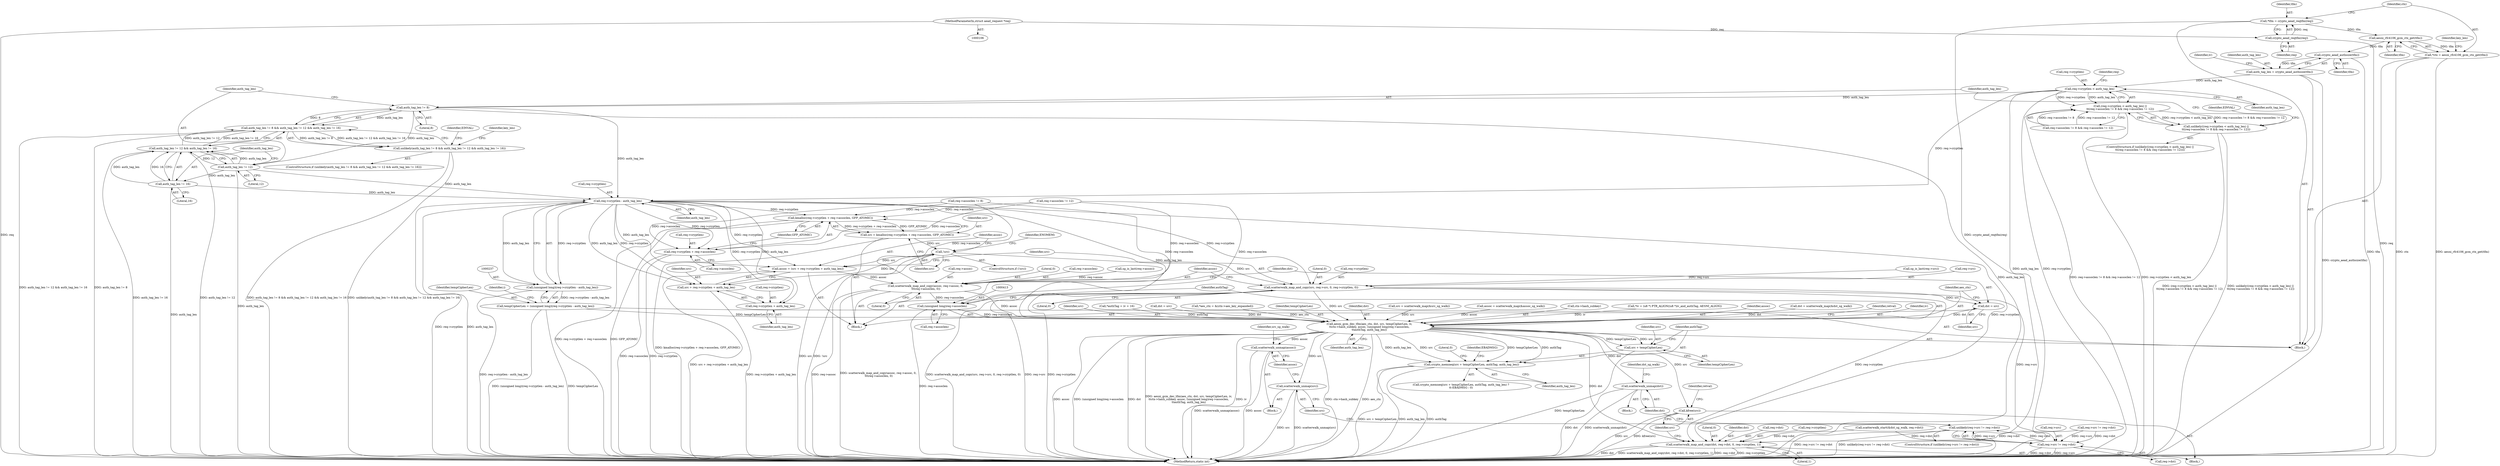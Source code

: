 digraph "0_linux_ccfe8c3f7e52ae83155cb038753f4c75b774ca8a@API" {
"1000130" [label="(Call,*tfm = crypto_aead_reqtfm(req))"];
"1000132" [label="(Call,crypto_aead_reqtfm(req))"];
"1000107" [label="(MethodParameterIn,struct aead_request *req)"];
"1000137" [label="(Call,aesni_rfc4106_gcm_ctx_get(tfm))"];
"1000135" [label="(Call,*ctx = aesni_rfc4106_gcm_ctx_get(tfm))"];
"1000157" [label="(Call,crypto_aead_authsize(tfm))"];
"1000155" [label="(Call,auth_tag_len = crypto_aead_authsize(tfm))"];
"1000183" [label="(Call,req->cryptlen < auth_tag_len)"];
"1000182" [label="(Call,(req->cryptlen < auth_tag_len) ||\n\t\t(req->assoclen != 8 && req->assoclen != 12))"];
"1000181" [label="(Call,unlikely((req->cryptlen < auth_tag_len) ||\n\t\t(req->assoclen != 8 && req->assoclen != 12)))"];
"1000205" [label="(Call,auth_tag_len != 8)"];
"1000204" [label="(Call,auth_tag_len != 8 && auth_tag_len != 12 && auth_tag_len != 16)"];
"1000203" [label="(Call,unlikely(auth_tag_len != 8 && auth_tag_len != 12 && auth_tag_len != 16))"];
"1000209" [label="(Call,auth_tag_len != 12)"];
"1000208" [label="(Call,auth_tag_len != 12 && auth_tag_len != 16)"];
"1000212" [label="(Call,auth_tag_len != 16)"];
"1000238" [label="(Call,req->cryptlen - auth_tag_len)"];
"1000236" [label="(Call,(unsigned long)(req->cryptlen - auth_tag_len))"];
"1000234" [label="(Call,tempCipherLen = (unsigned long)(req->cryptlen - auth_tag_len))"];
"1000402" [label="(Call,aesni_gcm_dec_tfm(aes_ctx, dst, src, tempCipherLen, iv,\n\t\tctx->hash_subkey, assoc, (unsigned long)req->assoclen,\n\t\tauthTag, auth_tag_len))"];
"1000422" [label="(Call,crypto_memneq(src + tempCipherLen, authTag, auth_tag_len))"];
"1000423" [label="(Call,src + tempCipherLen)"];
"1000444" [label="(Call,scatterwalk_unmap(dst))"];
"1000451" [label="(Call,scatterwalk_unmap(src))"];
"1000453" [label="(Call,scatterwalk_unmap(assoc))"];
"1000467" [label="(Call,scatterwalk_map_and_copy(dst, req->dst, 0, req->cryptlen, 1))"];
"1000477" [label="(Call,kfree(src))"];
"1000355" [label="(Call,kmalloc(req->cryptlen + req->assoclen, GFP_ATOMIC))"];
"1000353" [label="(Call,src = kmalloc(req->cryptlen + req->assoclen, GFP_ATOMIC))"];
"1000365" [label="(Call,!src)"];
"1000370" [label="(Call,assoc = (src + req->cryptlen + auth_tag_len))"];
"1000389" [label="(Call,scatterwalk_map_and_copy(assoc, req->assoc, 0,\n \t\t\treq->assoclen, 0))"];
"1000412" [label="(Call,(unsigned long)req->assoclen)"];
"1000372" [label="(Call,src + req->cryptlen + auth_tag_len)"];
"1000379" [label="(Call,scatterwalk_map_and_copy(src, req->src, 0, req->cryptlen, 0))"];
"1000399" [label="(Call,dst = src)"];
"1000436" [label="(Call,req->src != req->dst)"];
"1000435" [label="(Call,unlikely(req->src != req->dst))"];
"1000356" [label="(Call,req->cryptlen + req->assoclen)"];
"1000374" [label="(Call,req->cryptlen + auth_tag_len)"];
"1000405" [label="(Identifier,src)"];
"1000238" [label="(Call,req->cryptlen - auth_tag_len)"];
"1000206" [label="(Identifier,auth_tag_len)"];
"1000395" [label="(Call,req->assoclen)"];
"1000389" [label="(Call,scatterwalk_map_and_copy(assoc, req->assoc, 0,\n \t\t\treq->assoclen, 0))"];
"1000401" [label="(Identifier,src)"];
"1000478" [label="(Identifier,src)"];
"1000422" [label="(Call,crypto_memneq(src + tempCipherLen, authTag, auth_tag_len))"];
"1000357" [label="(Call,req->cryptlen)"];
"1000425" [label="(Identifier,tempCipherLen)"];
"1000378" [label="(Identifier,auth_tag_len)"];
"1000364" [label="(ControlStructure,if (!src))"];
"1000130" [label="(Call,*tfm = crypto_aead_reqtfm(req))"];
"1000430" [label="(Literal,0)"];
"1000332" [label="(Call,req->src != req->dst)"];
"1000444" [label="(Call,scatterwalk_unmap(dst))"];
"1000466" [label="(Block,)"];
"1000136" [label="(Identifier,ctx)"];
"1000400" [label="(Identifier,dst)"];
"1000480" [label="(Identifier,retval)"];
"1000235" [label="(Identifier,tempCipherLen)"];
"1000171" [label="(Call,*authTag = iv + 16)"];
"1000467" [label="(Call,scatterwalk_map_and_copy(dst, req->dst, 0, req->cryptlen, 1))"];
"1000327" [label="(Call,dst = src)"];
"1000184" [label="(Call,req->cryptlen)"];
"1000213" [label="(Identifier,auth_tag_len)"];
"1000380" [label="(Identifier,src)"];
"1000472" [label="(Literal,0)"];
"1000188" [label="(Call,req->assoclen != 8 && req->assoclen != 12)"];
"1000421" [label="(Call,crypto_memneq(src + tempCipherLen, authTag, auth_tag_len) ?\n\t\t-EBADMSG : 0)"];
"1000468" [label="(Identifier,dst)"];
"1000239" [label="(Call,req->cryptlen)"];
"1000433" [label="(Block,)"];
"1000148" [label="(Call,*aes_ctx = &(ctx->aes_key_expanded))"];
"1000205" [label="(Call,auth_tag_len != 8)"];
"1000402" [label="(Call,aesni_gcm_dec_tfm(aes_ctx, dst, src, tempCipherLen, iv,\n\t\tctx->hash_subkey, assoc, (unsigned long)req->assoclen,\n\t\tauthTag, auth_tag_len))"];
"1000194" [label="(Call,req->assoclen != 12)"];
"1000384" [label="(Literal,0)"];
"1000208" [label="(Call,auth_tag_len != 12 && auth_tag_len != 16)"];
"1000477" [label="(Call,kfree(src))"];
"1000374" [label="(Call,req->cryptlen + auth_tag_len)"];
"1000451" [label="(Call,scatterwalk_unmap(src))"];
"1000406" [label="(Identifier,tempCipherLen)"];
"1000214" [label="(Literal,16)"];
"1000373" [label="(Identifier,src)"];
"1000404" [label="(Identifier,dst)"];
"1000340" [label="(Call,scatterwalk_start(&dst_sg_walk, req->dst))"];
"1000385" [label="(Call,req->cryptlen)"];
"1000131" [label="(Identifier,tfm)"];
"1000448" [label="(Identifier,dst_sg_walk)"];
"1000297" [label="(Call,sg_is_last(req->assoc))"];
"1000317" [label="(Call,src = scatterwalk_map(&src_sg_walk))"];
"1000156" [label="(Identifier,auth_tag_len)"];
"1000204" [label="(Call,auth_tag_len != 8 && auth_tag_len != 12 && auth_tag_len != 16)"];
"1000322" [label="(Call,assoc = scatterwalk_map(&assoc_sg_walk))"];
"1000236" [label="(Call,(unsigned long)(req->cryptlen - auth_tag_len))"];
"1000137" [label="(Call,aesni_rfc4106_gcm_ctx_get(tfm))"];
"1000217" [label="(Identifier,EINVAL)"];
"1000155" [label="(Call,auth_tag_len = crypto_aead_authsize(tfm))"];
"1000469" [label="(Call,req->dst)"];
"1000370" [label="(Call,assoc = (src + req->cryptlen + auth_tag_len))"];
"1000180" [label="(ControlStructure,if (unlikely((req->cryptlen < auth_tag_len) ||\n\t\t(req->assoclen != 8 && req->assoclen != 12))))"];
"1000158" [label="(Identifier,tfm)"];
"1000132" [label="(Call,crypto_aead_reqtfm(req))"];
"1000211" [label="(Literal,12)"];
"1000417" [label="(Identifier,authTag)"];
"1000202" [label="(ControlStructure,if (unlikely(auth_tag_len != 8 && auth_tag_len != 12 && auth_tag_len != 16)))"];
"1000418" [label="(Identifier,auth_tag_len)"];
"1000141" [label="(Identifier,key_len)"];
"1000133" [label="(Identifier,req)"];
"1000412" [label="(Call,(unsigned long)req->assoclen)"];
"1000245" [label="(Identifier,i)"];
"1000390" [label="(Identifier,assoc)"];
"1000354" [label="(Identifier,src)"];
"1000427" [label="(Identifier,auth_tag_len)"];
"1000293" [label="(Call,sg_is_last(req->src))"];
"1000207" [label="(Literal,8)"];
"1000457" [label="(Identifier,src_sg_walk)"];
"1000440" [label="(Call,req->dst)"];
"1000452" [label="(Identifier,src)"];
"1000182" [label="(Call,(req->cryptlen < auth_tag_len) ||\n\t\t(req->assoclen != 8 && req->assoclen != 12))"];
"1000453" [label="(Call,scatterwalk_unmap(assoc))"];
"1000436" [label="(Call,req->src != req->dst)"];
"1000481" [label="(MethodReturn,static int)"];
"1000398" [label="(Literal,0)"];
"1000435" [label="(Call,unlikely(req->src != req->dst))"];
"1000360" [label="(Call,req->assoclen)"];
"1000203" [label="(Call,unlikely(auth_tag_len != 8 && auth_tag_len != 12 && auth_tag_len != 16))"];
"1000222" [label="(Identifier,key_len)"];
"1000443" [label="(Block,)"];
"1000187" [label="(Identifier,auth_tag_len)"];
"1000391" [label="(Call,req->assoc)"];
"1000403" [label="(Identifier,aes_ctx)"];
"1000408" [label="(Call,ctx->hash_subkey)"];
"1000135" [label="(Call,*ctx = aesni_rfc4106_gcm_ctx_get(tfm))"];
"1000363" [label="(Identifier,GFP_ATOMIC)"];
"1000414" [label="(Call,req->assoclen)"];
"1000189" [label="(Call,req->assoclen != 8)"];
"1000445" [label="(Identifier,dst)"];
"1000242" [label="(Identifier,auth_tag_len)"];
"1000161" [label="(Call,*iv = (u8 *) PTR_ALIGN((u8 *)iv_and_authTag, AESNI_ALIGN))"];
"1000366" [label="(Identifier,src)"];
"1000424" [label="(Identifier,src)"];
"1000138" [label="(Identifier,tfm)"];
"1000381" [label="(Call,req->src)"];
"1000365" [label="(Call,!src)"];
"1000191" [label="(Identifier,req)"];
"1000379" [label="(Call,scatterwalk_map_and_copy(src, req->src, 0, req->cryptlen, 0))"];
"1000210" [label="(Identifier,auth_tag_len)"];
"1000399" [label="(Call,dst = src)"];
"1000355" [label="(Call,kmalloc(req->cryptlen + req->assoclen, GFP_ATOMIC))"];
"1000353" [label="(Call,src = kmalloc(req->cryptlen + req->assoclen, GFP_ATOMIC))"];
"1000371" [label="(Identifier,assoc)"];
"1000429" [label="(Identifier,EBADMSG)"];
"1000454" [label="(Identifier,assoc)"];
"1000369" [label="(Identifier,ENOMEM)"];
"1000476" [label="(Literal,1)"];
"1000209" [label="(Call,auth_tag_len != 12)"];
"1000423" [label="(Call,src + tempCipherLen)"];
"1000212" [label="(Call,auth_tag_len != 16)"];
"1000356" [label="(Call,req->cryptlen + req->assoclen)"];
"1000372" [label="(Call,src + req->cryptlen + auth_tag_len)"];
"1000426" [label="(Identifier,authTag)"];
"1000437" [label="(Call,req->src)"];
"1000234" [label="(Call,tempCipherLen = (unsigned long)(req->cryptlen - auth_tag_len))"];
"1000411" [label="(Identifier,assoc)"];
"1000473" [label="(Call,req->cryptlen)"];
"1000181" [label="(Call,unlikely((req->cryptlen < auth_tag_len) ||\n\t\t(req->assoclen != 8 && req->assoclen != 12)))"];
"1000346" [label="(Call,dst = scatterwalk_map(&dst_sg_walk))"];
"1000183" [label="(Call,req->cryptlen < auth_tag_len)"];
"1000388" [label="(Literal,0)"];
"1000394" [label="(Literal,0)"];
"1000375" [label="(Call,req->cryptlen)"];
"1000434" [label="(ControlStructure,if (unlikely(req->src != req->dst)))"];
"1000162" [label="(Identifier,iv)"];
"1000201" [label="(Identifier,EINVAL)"];
"1000107" [label="(MethodParameterIn,struct aead_request *req)"];
"1000108" [label="(Block,)"];
"1000420" [label="(Identifier,retval)"];
"1000407" [label="(Identifier,iv)"];
"1000157" [label="(Call,crypto_aead_authsize(tfm))"];
"1000352" [label="(Block,)"];
"1000130" -> "1000108"  [label="AST: "];
"1000130" -> "1000132"  [label="CFG: "];
"1000131" -> "1000130"  [label="AST: "];
"1000132" -> "1000130"  [label="AST: "];
"1000136" -> "1000130"  [label="CFG: "];
"1000130" -> "1000481"  [label="DDG: crypto_aead_reqtfm(req)"];
"1000132" -> "1000130"  [label="DDG: req"];
"1000130" -> "1000137"  [label="DDG: tfm"];
"1000132" -> "1000133"  [label="CFG: "];
"1000133" -> "1000132"  [label="AST: "];
"1000132" -> "1000481"  [label="DDG: req"];
"1000107" -> "1000132"  [label="DDG: req"];
"1000107" -> "1000106"  [label="AST: "];
"1000107" -> "1000481"  [label="DDG: req"];
"1000137" -> "1000135"  [label="AST: "];
"1000137" -> "1000138"  [label="CFG: "];
"1000138" -> "1000137"  [label="AST: "];
"1000135" -> "1000137"  [label="CFG: "];
"1000137" -> "1000135"  [label="DDG: tfm"];
"1000137" -> "1000157"  [label="DDG: tfm"];
"1000135" -> "1000108"  [label="AST: "];
"1000136" -> "1000135"  [label="AST: "];
"1000141" -> "1000135"  [label="CFG: "];
"1000135" -> "1000481"  [label="DDG: ctx"];
"1000135" -> "1000481"  [label="DDG: aesni_rfc4106_gcm_ctx_get(tfm)"];
"1000157" -> "1000155"  [label="AST: "];
"1000157" -> "1000158"  [label="CFG: "];
"1000158" -> "1000157"  [label="AST: "];
"1000155" -> "1000157"  [label="CFG: "];
"1000157" -> "1000481"  [label="DDG: tfm"];
"1000157" -> "1000155"  [label="DDG: tfm"];
"1000155" -> "1000108"  [label="AST: "];
"1000156" -> "1000155"  [label="AST: "];
"1000162" -> "1000155"  [label="CFG: "];
"1000155" -> "1000481"  [label="DDG: crypto_aead_authsize(tfm)"];
"1000155" -> "1000183"  [label="DDG: auth_tag_len"];
"1000183" -> "1000182"  [label="AST: "];
"1000183" -> "1000187"  [label="CFG: "];
"1000184" -> "1000183"  [label="AST: "];
"1000187" -> "1000183"  [label="AST: "];
"1000191" -> "1000183"  [label="CFG: "];
"1000182" -> "1000183"  [label="CFG: "];
"1000183" -> "1000481"  [label="DDG: auth_tag_len"];
"1000183" -> "1000481"  [label="DDG: req->cryptlen"];
"1000183" -> "1000182"  [label="DDG: req->cryptlen"];
"1000183" -> "1000182"  [label="DDG: auth_tag_len"];
"1000183" -> "1000205"  [label="DDG: auth_tag_len"];
"1000183" -> "1000238"  [label="DDG: req->cryptlen"];
"1000182" -> "1000181"  [label="AST: "];
"1000182" -> "1000188"  [label="CFG: "];
"1000188" -> "1000182"  [label="AST: "];
"1000181" -> "1000182"  [label="CFG: "];
"1000182" -> "1000481"  [label="DDG: req->assoclen != 8 && req->assoclen != 12"];
"1000182" -> "1000481"  [label="DDG: req->cryptlen < auth_tag_len"];
"1000182" -> "1000181"  [label="DDG: req->cryptlen < auth_tag_len"];
"1000182" -> "1000181"  [label="DDG: req->assoclen != 8 && req->assoclen != 12"];
"1000188" -> "1000182"  [label="DDG: req->assoclen != 8"];
"1000188" -> "1000182"  [label="DDG: req->assoclen != 12"];
"1000181" -> "1000180"  [label="AST: "];
"1000201" -> "1000181"  [label="CFG: "];
"1000206" -> "1000181"  [label="CFG: "];
"1000181" -> "1000481"  [label="DDG: (req->cryptlen < auth_tag_len) ||\n\t\t(req->assoclen != 8 && req->assoclen != 12)"];
"1000181" -> "1000481"  [label="DDG: unlikely((req->cryptlen < auth_tag_len) ||\n\t\t(req->assoclen != 8 && req->assoclen != 12))"];
"1000205" -> "1000204"  [label="AST: "];
"1000205" -> "1000207"  [label="CFG: "];
"1000206" -> "1000205"  [label="AST: "];
"1000207" -> "1000205"  [label="AST: "];
"1000210" -> "1000205"  [label="CFG: "];
"1000204" -> "1000205"  [label="CFG: "];
"1000205" -> "1000481"  [label="DDG: auth_tag_len"];
"1000205" -> "1000204"  [label="DDG: auth_tag_len"];
"1000205" -> "1000204"  [label="DDG: 8"];
"1000205" -> "1000209"  [label="DDG: auth_tag_len"];
"1000205" -> "1000238"  [label="DDG: auth_tag_len"];
"1000204" -> "1000203"  [label="AST: "];
"1000204" -> "1000208"  [label="CFG: "];
"1000208" -> "1000204"  [label="AST: "];
"1000203" -> "1000204"  [label="CFG: "];
"1000204" -> "1000481"  [label="DDG: auth_tag_len != 12 && auth_tag_len != 16"];
"1000204" -> "1000481"  [label="DDG: auth_tag_len != 8"];
"1000204" -> "1000203"  [label="DDG: auth_tag_len != 8"];
"1000204" -> "1000203"  [label="DDG: auth_tag_len != 12 && auth_tag_len != 16"];
"1000208" -> "1000204"  [label="DDG: auth_tag_len != 12"];
"1000208" -> "1000204"  [label="DDG: auth_tag_len != 16"];
"1000203" -> "1000202"  [label="AST: "];
"1000217" -> "1000203"  [label="CFG: "];
"1000222" -> "1000203"  [label="CFG: "];
"1000203" -> "1000481"  [label="DDG: unlikely(auth_tag_len != 8 && auth_tag_len != 12 && auth_tag_len != 16)"];
"1000203" -> "1000481"  [label="DDG: auth_tag_len != 8 && auth_tag_len != 12 && auth_tag_len != 16"];
"1000209" -> "1000208"  [label="AST: "];
"1000209" -> "1000211"  [label="CFG: "];
"1000210" -> "1000209"  [label="AST: "];
"1000211" -> "1000209"  [label="AST: "];
"1000213" -> "1000209"  [label="CFG: "];
"1000208" -> "1000209"  [label="CFG: "];
"1000209" -> "1000481"  [label="DDG: auth_tag_len"];
"1000209" -> "1000208"  [label="DDG: auth_tag_len"];
"1000209" -> "1000208"  [label="DDG: 12"];
"1000209" -> "1000212"  [label="DDG: auth_tag_len"];
"1000209" -> "1000238"  [label="DDG: auth_tag_len"];
"1000208" -> "1000212"  [label="CFG: "];
"1000212" -> "1000208"  [label="AST: "];
"1000208" -> "1000481"  [label="DDG: auth_tag_len != 12"];
"1000208" -> "1000481"  [label="DDG: auth_tag_len != 16"];
"1000212" -> "1000208"  [label="DDG: auth_tag_len"];
"1000212" -> "1000208"  [label="DDG: 16"];
"1000212" -> "1000214"  [label="CFG: "];
"1000213" -> "1000212"  [label="AST: "];
"1000214" -> "1000212"  [label="AST: "];
"1000212" -> "1000481"  [label="DDG: auth_tag_len"];
"1000212" -> "1000238"  [label="DDG: auth_tag_len"];
"1000238" -> "1000236"  [label="AST: "];
"1000238" -> "1000242"  [label="CFG: "];
"1000239" -> "1000238"  [label="AST: "];
"1000242" -> "1000238"  [label="AST: "];
"1000236" -> "1000238"  [label="CFG: "];
"1000238" -> "1000481"  [label="DDG: req->cryptlen"];
"1000238" -> "1000481"  [label="DDG: auth_tag_len"];
"1000238" -> "1000236"  [label="DDG: req->cryptlen"];
"1000238" -> "1000236"  [label="DDG: auth_tag_len"];
"1000238" -> "1000355"  [label="DDG: req->cryptlen"];
"1000238" -> "1000356"  [label="DDG: req->cryptlen"];
"1000238" -> "1000370"  [label="DDG: req->cryptlen"];
"1000238" -> "1000370"  [label="DDG: auth_tag_len"];
"1000238" -> "1000372"  [label="DDG: req->cryptlen"];
"1000238" -> "1000372"  [label="DDG: auth_tag_len"];
"1000238" -> "1000374"  [label="DDG: req->cryptlen"];
"1000238" -> "1000374"  [label="DDG: auth_tag_len"];
"1000238" -> "1000379"  [label="DDG: req->cryptlen"];
"1000238" -> "1000402"  [label="DDG: auth_tag_len"];
"1000238" -> "1000467"  [label="DDG: req->cryptlen"];
"1000236" -> "1000234"  [label="AST: "];
"1000237" -> "1000236"  [label="AST: "];
"1000234" -> "1000236"  [label="CFG: "];
"1000236" -> "1000481"  [label="DDG: req->cryptlen - auth_tag_len"];
"1000236" -> "1000234"  [label="DDG: req->cryptlen - auth_tag_len"];
"1000234" -> "1000108"  [label="AST: "];
"1000235" -> "1000234"  [label="AST: "];
"1000245" -> "1000234"  [label="CFG: "];
"1000234" -> "1000481"  [label="DDG: (unsigned long)(req->cryptlen - auth_tag_len)"];
"1000234" -> "1000481"  [label="DDG: tempCipherLen"];
"1000234" -> "1000402"  [label="DDG: tempCipherLen"];
"1000402" -> "1000108"  [label="AST: "];
"1000402" -> "1000418"  [label="CFG: "];
"1000403" -> "1000402"  [label="AST: "];
"1000404" -> "1000402"  [label="AST: "];
"1000405" -> "1000402"  [label="AST: "];
"1000406" -> "1000402"  [label="AST: "];
"1000407" -> "1000402"  [label="AST: "];
"1000408" -> "1000402"  [label="AST: "];
"1000411" -> "1000402"  [label="AST: "];
"1000412" -> "1000402"  [label="AST: "];
"1000417" -> "1000402"  [label="AST: "];
"1000418" -> "1000402"  [label="AST: "];
"1000420" -> "1000402"  [label="CFG: "];
"1000402" -> "1000481"  [label="DDG: assoc"];
"1000402" -> "1000481"  [label="DDG: (unsigned long)req->assoclen"];
"1000402" -> "1000481"  [label="DDG: dst"];
"1000402" -> "1000481"  [label="DDG: aesni_gcm_dec_tfm(aes_ctx, dst, src, tempCipherLen, iv,\n\t\tctx->hash_subkey, assoc, (unsigned long)req->assoclen,\n\t\tauthTag, auth_tag_len)"];
"1000402" -> "1000481"  [label="DDG: iv"];
"1000402" -> "1000481"  [label="DDG: ctx->hash_subkey"];
"1000402" -> "1000481"  [label="DDG: aes_ctx"];
"1000148" -> "1000402"  [label="DDG: aes_ctx"];
"1000327" -> "1000402"  [label="DDG: dst"];
"1000346" -> "1000402"  [label="DDG: dst"];
"1000399" -> "1000402"  [label="DDG: dst"];
"1000379" -> "1000402"  [label="DDG: src"];
"1000317" -> "1000402"  [label="DDG: src"];
"1000161" -> "1000402"  [label="DDG: iv"];
"1000389" -> "1000402"  [label="DDG: assoc"];
"1000322" -> "1000402"  [label="DDG: assoc"];
"1000412" -> "1000402"  [label="DDG: req->assoclen"];
"1000171" -> "1000402"  [label="DDG: authTag"];
"1000402" -> "1000422"  [label="DDG: src"];
"1000402" -> "1000422"  [label="DDG: tempCipherLen"];
"1000402" -> "1000422"  [label="DDG: authTag"];
"1000402" -> "1000422"  [label="DDG: auth_tag_len"];
"1000402" -> "1000423"  [label="DDG: src"];
"1000402" -> "1000423"  [label="DDG: tempCipherLen"];
"1000402" -> "1000444"  [label="DDG: dst"];
"1000402" -> "1000451"  [label="DDG: src"];
"1000402" -> "1000453"  [label="DDG: assoc"];
"1000402" -> "1000467"  [label="DDG: dst"];
"1000402" -> "1000477"  [label="DDG: src"];
"1000422" -> "1000421"  [label="AST: "];
"1000422" -> "1000427"  [label="CFG: "];
"1000423" -> "1000422"  [label="AST: "];
"1000426" -> "1000422"  [label="AST: "];
"1000427" -> "1000422"  [label="AST: "];
"1000429" -> "1000422"  [label="CFG: "];
"1000430" -> "1000422"  [label="CFG: "];
"1000422" -> "1000481"  [label="DDG: auth_tag_len"];
"1000422" -> "1000481"  [label="DDG: authTag"];
"1000422" -> "1000481"  [label="DDG: src + tempCipherLen"];
"1000423" -> "1000425"  [label="CFG: "];
"1000424" -> "1000423"  [label="AST: "];
"1000425" -> "1000423"  [label="AST: "];
"1000426" -> "1000423"  [label="CFG: "];
"1000423" -> "1000481"  [label="DDG: tempCipherLen"];
"1000444" -> "1000443"  [label="AST: "];
"1000444" -> "1000445"  [label="CFG: "];
"1000445" -> "1000444"  [label="AST: "];
"1000448" -> "1000444"  [label="CFG: "];
"1000444" -> "1000481"  [label="DDG: dst"];
"1000444" -> "1000481"  [label="DDG: scatterwalk_unmap(dst)"];
"1000451" -> "1000433"  [label="AST: "];
"1000451" -> "1000452"  [label="CFG: "];
"1000452" -> "1000451"  [label="AST: "];
"1000454" -> "1000451"  [label="CFG: "];
"1000451" -> "1000481"  [label="DDG: src"];
"1000451" -> "1000481"  [label="DDG: scatterwalk_unmap(src)"];
"1000453" -> "1000433"  [label="AST: "];
"1000453" -> "1000454"  [label="CFG: "];
"1000454" -> "1000453"  [label="AST: "];
"1000457" -> "1000453"  [label="CFG: "];
"1000453" -> "1000481"  [label="DDG: scatterwalk_unmap(assoc)"];
"1000453" -> "1000481"  [label="DDG: assoc"];
"1000467" -> "1000466"  [label="AST: "];
"1000467" -> "1000476"  [label="CFG: "];
"1000468" -> "1000467"  [label="AST: "];
"1000469" -> "1000467"  [label="AST: "];
"1000472" -> "1000467"  [label="AST: "];
"1000473" -> "1000467"  [label="AST: "];
"1000476" -> "1000467"  [label="AST: "];
"1000478" -> "1000467"  [label="CFG: "];
"1000467" -> "1000481"  [label="DDG: dst"];
"1000467" -> "1000481"  [label="DDG: scatterwalk_map_and_copy(dst, req->dst, 0, req->cryptlen, 1)"];
"1000467" -> "1000481"  [label="DDG: req->dst"];
"1000467" -> "1000481"  [label="DDG: req->cryptlen"];
"1000332" -> "1000467"  [label="DDG: req->dst"];
"1000340" -> "1000467"  [label="DDG: req->dst"];
"1000379" -> "1000467"  [label="DDG: req->cryptlen"];
"1000477" -> "1000466"  [label="AST: "];
"1000477" -> "1000478"  [label="CFG: "];
"1000478" -> "1000477"  [label="AST: "];
"1000480" -> "1000477"  [label="CFG: "];
"1000477" -> "1000481"  [label="DDG: kfree(src)"];
"1000477" -> "1000481"  [label="DDG: src"];
"1000355" -> "1000353"  [label="AST: "];
"1000355" -> "1000363"  [label="CFG: "];
"1000356" -> "1000355"  [label="AST: "];
"1000363" -> "1000355"  [label="AST: "];
"1000353" -> "1000355"  [label="CFG: "];
"1000355" -> "1000481"  [label="DDG: req->cryptlen + req->assoclen"];
"1000355" -> "1000481"  [label="DDG: GFP_ATOMIC"];
"1000355" -> "1000353"  [label="DDG: req->cryptlen + req->assoclen"];
"1000355" -> "1000353"  [label="DDG: GFP_ATOMIC"];
"1000189" -> "1000355"  [label="DDG: req->assoclen"];
"1000194" -> "1000355"  [label="DDG: req->assoclen"];
"1000353" -> "1000352"  [label="AST: "];
"1000354" -> "1000353"  [label="AST: "];
"1000366" -> "1000353"  [label="CFG: "];
"1000353" -> "1000481"  [label="DDG: kmalloc(req->cryptlen + req->assoclen, GFP_ATOMIC)"];
"1000353" -> "1000365"  [label="DDG: src"];
"1000365" -> "1000364"  [label="AST: "];
"1000365" -> "1000366"  [label="CFG: "];
"1000366" -> "1000365"  [label="AST: "];
"1000369" -> "1000365"  [label="CFG: "];
"1000371" -> "1000365"  [label="CFG: "];
"1000365" -> "1000481"  [label="DDG: !src"];
"1000365" -> "1000481"  [label="DDG: src"];
"1000365" -> "1000370"  [label="DDG: src"];
"1000365" -> "1000372"  [label="DDG: src"];
"1000365" -> "1000379"  [label="DDG: src"];
"1000370" -> "1000352"  [label="AST: "];
"1000370" -> "1000372"  [label="CFG: "];
"1000371" -> "1000370"  [label="AST: "];
"1000372" -> "1000370"  [label="AST: "];
"1000380" -> "1000370"  [label="CFG: "];
"1000370" -> "1000481"  [label="DDG: src + req->cryptlen + auth_tag_len"];
"1000370" -> "1000389"  [label="DDG: assoc"];
"1000389" -> "1000352"  [label="AST: "];
"1000389" -> "1000398"  [label="CFG: "];
"1000390" -> "1000389"  [label="AST: "];
"1000391" -> "1000389"  [label="AST: "];
"1000394" -> "1000389"  [label="AST: "];
"1000395" -> "1000389"  [label="AST: "];
"1000398" -> "1000389"  [label="AST: "];
"1000400" -> "1000389"  [label="CFG: "];
"1000389" -> "1000481"  [label="DDG: scatterwalk_map_and_copy(assoc, req->assoc, 0,\n \t\t\treq->assoclen, 0)"];
"1000389" -> "1000481"  [label="DDG: req->assoc"];
"1000297" -> "1000389"  [label="DDG: req->assoc"];
"1000189" -> "1000389"  [label="DDG: req->assoclen"];
"1000194" -> "1000389"  [label="DDG: req->assoclen"];
"1000389" -> "1000412"  [label="DDG: req->assoclen"];
"1000412" -> "1000414"  [label="CFG: "];
"1000413" -> "1000412"  [label="AST: "];
"1000414" -> "1000412"  [label="AST: "];
"1000417" -> "1000412"  [label="CFG: "];
"1000412" -> "1000481"  [label="DDG: req->assoclen"];
"1000189" -> "1000412"  [label="DDG: req->assoclen"];
"1000194" -> "1000412"  [label="DDG: req->assoclen"];
"1000372" -> "1000374"  [label="CFG: "];
"1000373" -> "1000372"  [label="AST: "];
"1000374" -> "1000372"  [label="AST: "];
"1000372" -> "1000481"  [label="DDG: req->cryptlen + auth_tag_len"];
"1000379" -> "1000352"  [label="AST: "];
"1000379" -> "1000388"  [label="CFG: "];
"1000380" -> "1000379"  [label="AST: "];
"1000381" -> "1000379"  [label="AST: "];
"1000384" -> "1000379"  [label="AST: "];
"1000385" -> "1000379"  [label="AST: "];
"1000388" -> "1000379"  [label="AST: "];
"1000390" -> "1000379"  [label="CFG: "];
"1000379" -> "1000481"  [label="DDG: scatterwalk_map_and_copy(src, req->src, 0, req->cryptlen, 0)"];
"1000379" -> "1000481"  [label="DDG: req->src"];
"1000379" -> "1000481"  [label="DDG: req->cryptlen"];
"1000293" -> "1000379"  [label="DDG: req->src"];
"1000379" -> "1000399"  [label="DDG: src"];
"1000379" -> "1000436"  [label="DDG: req->src"];
"1000399" -> "1000352"  [label="AST: "];
"1000399" -> "1000401"  [label="CFG: "];
"1000400" -> "1000399"  [label="AST: "];
"1000401" -> "1000399"  [label="AST: "];
"1000403" -> "1000399"  [label="CFG: "];
"1000436" -> "1000435"  [label="AST: "];
"1000436" -> "1000440"  [label="CFG: "];
"1000437" -> "1000436"  [label="AST: "];
"1000440" -> "1000436"  [label="AST: "];
"1000435" -> "1000436"  [label="CFG: "];
"1000436" -> "1000481"  [label="DDG: req->src"];
"1000436" -> "1000481"  [label="DDG: req->dst"];
"1000436" -> "1000435"  [label="DDG: req->src"];
"1000436" -> "1000435"  [label="DDG: req->dst"];
"1000332" -> "1000436"  [label="DDG: req->src"];
"1000332" -> "1000436"  [label="DDG: req->dst"];
"1000340" -> "1000436"  [label="DDG: req->dst"];
"1000435" -> "1000434"  [label="AST: "];
"1000445" -> "1000435"  [label="CFG: "];
"1000452" -> "1000435"  [label="CFG: "];
"1000435" -> "1000481"  [label="DDG: req->src != req->dst"];
"1000435" -> "1000481"  [label="DDG: unlikely(req->src != req->dst)"];
"1000356" -> "1000360"  [label="CFG: "];
"1000357" -> "1000356"  [label="AST: "];
"1000360" -> "1000356"  [label="AST: "];
"1000363" -> "1000356"  [label="CFG: "];
"1000356" -> "1000481"  [label="DDG: req->cryptlen"];
"1000356" -> "1000481"  [label="DDG: req->assoclen"];
"1000189" -> "1000356"  [label="DDG: req->assoclen"];
"1000194" -> "1000356"  [label="DDG: req->assoclen"];
"1000374" -> "1000378"  [label="CFG: "];
"1000375" -> "1000374"  [label="AST: "];
"1000378" -> "1000374"  [label="AST: "];
}
